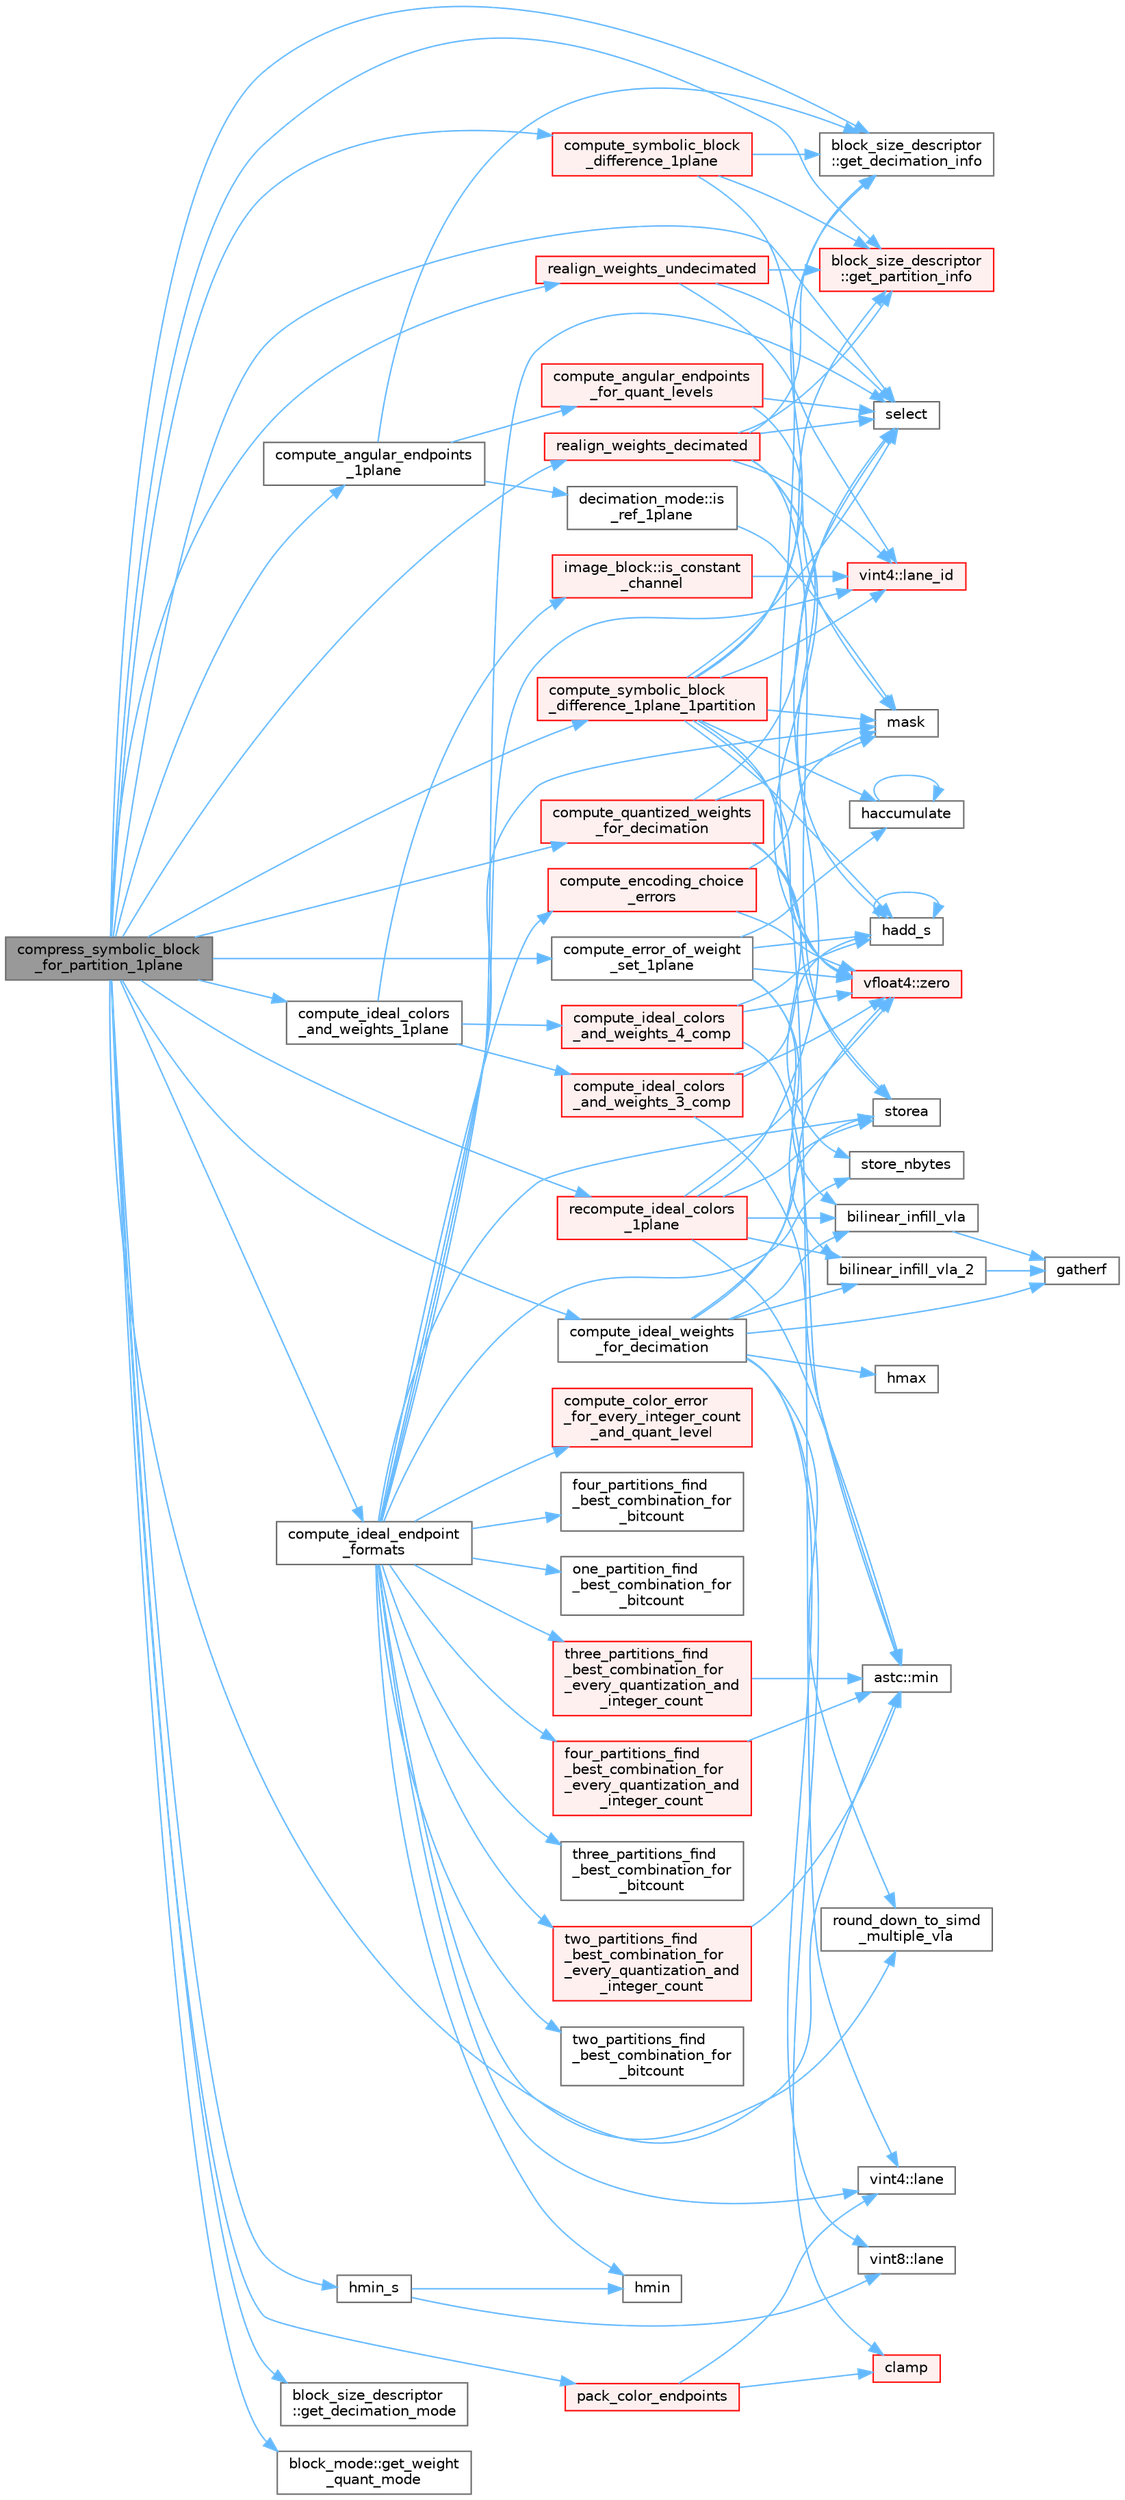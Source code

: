 digraph "compress_symbolic_block_for_partition_1plane"
{
 // LATEX_PDF_SIZE
  bgcolor="transparent";
  edge [fontname=Helvetica,fontsize=10,labelfontname=Helvetica,labelfontsize=10];
  node [fontname=Helvetica,fontsize=10,shape=box,height=0.2,width=0.4];
  rankdir="LR";
  Node1 [id="Node000001",label="compress_symbolic_block\l_for_partition_1plane",height=0.2,width=0.4,color="gray40", fillcolor="grey60", style="filled", fontcolor="black",tooltip="Compress a block using a chosen partitioning and 1 plane of weights."];
  Node1 -> Node2 [id="edge1_Node000001_Node000002",color="steelblue1",style="solid",tooltip=" "];
  Node2 [id="Node000002",label="compute_angular_endpoints\l_1plane",height=0.2,width=0.4,color="grey40", fillcolor="white", style="filled",URL="$astcenc__weight__align_8cpp.html#af1b151d02c3af92eb002dc7172111233",tooltip="Compute the angular endpoints for one plane for each block mode."];
  Node2 -> Node3 [id="edge2_Node000002_Node000003",color="steelblue1",style="solid",tooltip=" "];
  Node3 [id="Node000003",label="compute_angular_endpoints\l_for_quant_levels",height=0.2,width=0.4,color="red", fillcolor="#FFF0F0", style="filled",URL="$astcenc__weight__align_8cpp.html#a52f057b7da5fc35adac361b3696ac963",tooltip="The main function for the angular algorithm."];
  Node3 -> Node19 [id="edge3_Node000003_Node000019",color="steelblue1",style="solid",tooltip=" "];
  Node19 [id="Node000019",label="mask",height=0.2,width=0.4,color="grey40", fillcolor="white", style="filled",URL="$astcenc__vecmathlib__avx2__8_8h.html#ad922a3ed6098767968916265154b6f82",tooltip="Return a 8-bit mask code indicating mask status."];
  Node3 -> Node11 [id="edge4_Node000003_Node000011",color="steelblue1",style="solid",tooltip=" "];
  Node11 [id="Node000011",label="select",height=0.2,width=0.4,color="grey40", fillcolor="white", style="filled",URL="$astcenc__vecmathlib__avx2__8_8h.html#a844ab5b69b84569f033be33bf5fb9fbc",tooltip="Return lanes from b if cond is set, else a."];
  Node2 -> Node25 [id="edge5_Node000002_Node000025",color="steelblue1",style="solid",tooltip=" "];
  Node25 [id="Node000025",label="block_size_descriptor\l::get_decimation_info",height=0.2,width=0.4,color="grey40", fillcolor="white", style="filled",URL="$structblock__size__descriptor.html#a688445f2f90b13188372d812baf8e02d",tooltip="Get the decimation info structure for index decimation_mode."];
  Node2 -> Node26 [id="edge6_Node000002_Node000026",color="steelblue1",style="solid",tooltip=" "];
  Node26 [id="Node000026",label="decimation_mode::is\l_ref_1plane",height=0.2,width=0.4,color="grey40", fillcolor="white", style="filled",URL="$structdecimation__mode.html#ad3899521e22d446efacfceb12f264d4f",tooltip="Test if this mode is active below a given 1 plane weight quant (inclusive)."];
  Node26 -> Node19 [id="edge7_Node000026_Node000019",color="steelblue1",style="solid",tooltip=" "];
  Node1 -> Node27 [id="edge8_Node000001_Node000027",color="steelblue1",style="solid",tooltip=" "];
  Node27 [id="Node000027",label="compute_error_of_weight\l_set_1plane",height=0.2,width=0.4,color="grey40", fillcolor="white", style="filled",URL="$astcenc__ideal__endpoints__and__weights_8cpp.html#aa4077e6408620eefddd42b7e159dc93c",tooltip="Compute the error of a decimated weight set for 1 plane."];
  Node27 -> Node28 [id="edge9_Node000027_Node000028",color="steelblue1",style="solid",tooltip=" "];
  Node28 [id="Node000028",label="bilinear_infill_vla",height=0.2,width=0.4,color="grey40", fillcolor="white", style="filled",URL="$astcenc__ideal__endpoints__and__weights_8cpp.html#a617a8dec1d2168023a84f5c0fa1c20ca",tooltip="Functions for computing color endpoints and texel weights."];
  Node28 -> Node29 [id="edge10_Node000028_Node000029",color="steelblue1",style="solid",tooltip=" "];
  Node29 [id="Node000029",label="gatherf",height=0.2,width=0.4,color="grey40", fillcolor="white", style="filled",URL="$astcenc__vecmathlib__avx2__8_8h.html#aae2f99eb48f3cde0f4739b894e8ca29f",tooltip="Load a vector of gathered results from an array;"];
  Node27 -> Node30 [id="edge11_Node000027_Node000030",color="steelblue1",style="solid",tooltip=" "];
  Node30 [id="Node000030",label="bilinear_infill_vla_2",height=0.2,width=0.4,color="grey40", fillcolor="white", style="filled",URL="$astcenc__ideal__endpoints__and__weights_8cpp.html#a84286bd889620da3be77539ddfdf3b45",tooltip="Compute the infilled weight for N texel indices in a decimated grid."];
  Node30 -> Node29 [id="edge12_Node000030_Node000029",color="steelblue1",style="solid",tooltip=" "];
  Node27 -> Node31 [id="edge13_Node000027_Node000031",color="steelblue1",style="solid",tooltip=" "];
  Node31 [id="Node000031",label="haccumulate",height=0.2,width=0.4,color="grey40", fillcolor="white", style="filled",URL="$astcenc__vecmathlib__avx2__8_8h.html#aaa291a197219a09a2e1103aec6945b3c",tooltip="Accumulate lane-wise sums for a vector, folded 4-wide."];
  Node31 -> Node31 [id="edge14_Node000031_Node000031",color="steelblue1",style="solid",tooltip=" "];
  Node27 -> Node32 [id="edge15_Node000027_Node000032",color="steelblue1",style="solid",tooltip=" "];
  Node32 [id="Node000032",label="hadd_s",height=0.2,width=0.4,color="grey40", fillcolor="white", style="filled",URL="$astcenc__vecmathlib__avx2__8_8h.html#aacd26478e4fe1f97a5d47e8adaacc898",tooltip="Return the horizontal sum of a vector."];
  Node32 -> Node32 [id="edge16_Node000032_Node000032",color="steelblue1",style="solid",tooltip=" "];
  Node27 -> Node14 [id="edge17_Node000027_Node000014",color="steelblue1",style="solid",tooltip=" "];
  Node14 [id="Node000014",label="vfloat4::zero",height=0.2,width=0.4,color="red", fillcolor="#FFF0F0", style="filled",URL="$structvfloat4.html#a04b5f338012dab6be0b2bd7910fcbcae",tooltip="Factory that returns a vector of zeros."];
  Node1 -> Node33 [id="edge18_Node000001_Node000033",color="steelblue1",style="solid",tooltip=" "];
  Node33 [id="Node000033",label="compute_ideal_colors\l_and_weights_1plane",height=0.2,width=0.4,color="grey40", fillcolor="white", style="filled",URL="$astcenc__ideal__endpoints__and__weights_8cpp.html#afa8cab65d4b6f0cbece52eec38aed523",tooltip="Compute ideal endpoint colors and weights for 1 plane of weights."];
  Node33 -> Node34 [id="edge19_Node000033_Node000034",color="steelblue1",style="solid",tooltip=" "];
  Node34 [id="Node000034",label="compute_ideal_colors\l_and_weights_3_comp",height=0.2,width=0.4,color="red", fillcolor="#FFF0F0", style="filled",URL="$astcenc__ideal__endpoints__and__weights_8cpp.html#a7ec20ff2556f6357cc0754c13e841262",tooltip="Compute the ideal endpoints and weights for 3 color components."];
  Node34 -> Node32 [id="edge20_Node000034_Node000032",color="steelblue1",style="solid",tooltip=" "];
  Node34 -> Node51 [id="edge21_Node000034_Node000051",color="steelblue1",style="solid",tooltip=" "];
  Node51 [id="Node000051",label="astc::min",height=0.2,width=0.4,color="grey40", fillcolor="white", style="filled",URL="$namespaceastc.html#af78c0d31374aa9923633a3a2abf8d738",tooltip="Return the minimum of two values."];
  Node34 -> Node14 [id="edge22_Node000034_Node000014",color="steelblue1",style="solid",tooltip=" "];
  Node33 -> Node56 [id="edge23_Node000033_Node000056",color="steelblue1",style="solid",tooltip=" "];
  Node56 [id="Node000056",label="compute_ideal_colors\l_and_weights_4_comp",height=0.2,width=0.4,color="red", fillcolor="#FFF0F0", style="filled",URL="$astcenc__ideal__endpoints__and__weights_8cpp.html#a08aebec57ada3441207dce6a7a02797e",tooltip="Compute the ideal endpoints and weights for 4 color components."];
  Node56 -> Node32 [id="edge24_Node000056_Node000032",color="steelblue1",style="solid",tooltip=" "];
  Node56 -> Node51 [id="edge25_Node000056_Node000051",color="steelblue1",style="solid",tooltip=" "];
  Node56 -> Node14 [id="edge26_Node000056_Node000014",color="steelblue1",style="solid",tooltip=" "];
  Node33 -> Node61 [id="edge27_Node000033_Node000061",color="steelblue1",style="solid",tooltip=" "];
  Node61 [id="Node000061",label="image_block::is_constant\l_channel",height=0.2,width=0.4,color="red", fillcolor="#FFF0F0", style="filled",URL="$structimage__block.html#ae3c0735355d378591db6cb7a011e381a",tooltip="Test if a single color channel is constant across the block."];
  Node61 -> Node39 [id="edge28_Node000061_Node000039",color="steelblue1",style="solid",tooltip=" "];
  Node39 [id="Node000039",label="vint4::lane_id",height=0.2,width=0.4,color="red", fillcolor="#FFF0F0", style="filled",URL="$structvint4.html#a21e3d111e37da1aaaeb5ba21a831c863",tooltip="Factory that returns a vector containing the lane IDs."];
  Node1 -> Node63 [id="edge29_Node000001_Node000063",color="steelblue1",style="solid",tooltip=" "];
  Node63 [id="Node000063",label="compute_ideal_endpoint\l_formats",height=0.2,width=0.4,color="grey40", fillcolor="white", style="filled",URL="$astcenc__pick__best__endpoint__format_8cpp.html#a81c7b68e8c7b82a5ff718f21bd4f3c35",tooltip="Identify, for each mode, which set of color endpoint produces the best result."];
  Node63 -> Node64 [id="edge30_Node000063_Node000064",color="steelblue1",style="solid",tooltip=" "];
  Node64 [id="Node000064",label="compute_color_error\l_for_every_integer_count\l_and_quant_level",height=0.2,width=0.4,color="red", fillcolor="#FFF0F0", style="filled",URL="$astcenc__pick__best__endpoint__format_8cpp.html#a163a7d0cf020b6f86049745807912ec1",tooltip="For a given partition compute the error for every endpoint integer count and quant level."];
  Node63 -> Node72 [id="edge31_Node000063_Node000072",color="steelblue1",style="solid",tooltip=" "];
  Node72 [id="Node000072",label="compute_encoding_choice\l_errors",height=0.2,width=0.4,color="red", fillcolor="#FFF0F0", style="filled",URL="$astcenc__pick__best__endpoint__format_8cpp.html#affc96d3eeffef962cd64307bf0b85590",tooltip="For a given set of input colors and partitioning determine endpoint encode errors."];
  Node72 -> Node19 [id="edge32_Node000072_Node000019",color="steelblue1",style="solid",tooltip=" "];
  Node72 -> Node14 [id="edge33_Node000072_Node000014",color="steelblue1",style="solid",tooltip=" "];
  Node63 -> Node77 [id="edge34_Node000063_Node000077",color="steelblue1",style="solid",tooltip=" "];
  Node77 [id="Node000077",label="four_partitions_find\l_best_combination_for\l_bitcount",height=0.2,width=0.4,color="grey40", fillcolor="white", style="filled",URL="$astcenc__pick__best__endpoint__format_8cpp.html#aa54b7e3566c1445d292b8ff7cf6f5e28",tooltip="For 4 partitions compute the best format and quantization for a given bit count."];
  Node63 -> Node78 [id="edge35_Node000063_Node000078",color="steelblue1",style="solid",tooltip=" "];
  Node78 [id="Node000078",label="four_partitions_find\l_best_combination_for\l_every_quantization_and\l_integer_count",height=0.2,width=0.4,color="red", fillcolor="#FFF0F0", style="filled",URL="$astcenc__pick__best__endpoint__format_8cpp.html#a806d3ce88e28226224c6b929b69f2fda",tooltip="For 4 partitions compute the best format combinations for every pair of quant mode and integer count."];
  Node78 -> Node51 [id="edge36_Node000078_Node000051",color="steelblue1",style="solid",tooltip=" "];
  Node63 -> Node70 [id="edge37_Node000063_Node000070",color="steelblue1",style="solid",tooltip=" "];
  Node70 [id="Node000070",label="hmin",height=0.2,width=0.4,color="grey40", fillcolor="white", style="filled",URL="$astcenc__vecmathlib__avx2__8_8h.html#ae7ff255b24f24f8d2a31e6849f4b1250",tooltip="Return the horizontal minimum of a vector."];
  Node63 -> Node49 [id="edge38_Node000063_Node000049",color="steelblue1",style="solid",tooltip=" "];
  Node49 [id="Node000049",label="vint4::lane",height=0.2,width=0.4,color="grey40", fillcolor="white", style="filled",URL="$structvint4.html#a01e3f7debf73dc6c757fa36d585c9d17",tooltip="Get the scalar from a single lane."];
  Node63 -> Node39 [id="edge39_Node000063_Node000039",color="steelblue1",style="solid",tooltip=" "];
  Node63 -> Node19 [id="edge40_Node000063_Node000019",color="steelblue1",style="solid",tooltip=" "];
  Node63 -> Node79 [id="edge41_Node000063_Node000079",color="steelblue1",style="solid",tooltip=" "];
  Node79 [id="Node000079",label="one_partition_find\l_best_combination_for\l_bitcount",height=0.2,width=0.4,color="grey40", fillcolor="white", style="filled",URL="$astcenc__pick__best__endpoint__format_8cpp.html#a4a0bf4253790d6b09132c02f57fcbe32",tooltip="For one partition compute the best format and quantization for a given bit count."];
  Node63 -> Node80 [id="edge42_Node000063_Node000080",color="steelblue1",style="solid",tooltip=" "];
  Node80 [id="Node000080",label="round_down_to_simd\l_multiple_vla",height=0.2,width=0.4,color="grey40", fillcolor="white", style="filled",URL="$astcenc__vecmathlib_8h.html#a63b1ecd0244123ff734e6791e33bf9ca",tooltip="Round a count down to the largest multiple of the SIMD width."];
  Node63 -> Node11 [id="edge43_Node000063_Node000011",color="steelblue1",style="solid",tooltip=" "];
  Node63 -> Node81 [id="edge44_Node000063_Node000081",color="steelblue1",style="solid",tooltip=" "];
  Node81 [id="Node000081",label="store_nbytes",height=0.2,width=0.4,color="grey40", fillcolor="white", style="filled",URL="$astcenc__vecmathlib__avx2__8_8h.html#ac55f9ffdc41bee5d274cb6433809fefc",tooltip="Store lowest N (vector width) bytes into an unaligned address."];
  Node63 -> Node13 [id="edge45_Node000063_Node000013",color="steelblue1",style="solid",tooltip=" "];
  Node13 [id="Node000013",label="storea",height=0.2,width=0.4,color="grey40", fillcolor="white", style="filled",URL="$astcenc__vecmathlib__avx2__8_8h.html#ad4c0a7bde35d6fe9c54531e1e0652f4a",tooltip="Store a vector to a 16B aligned memory address."];
  Node63 -> Node82 [id="edge46_Node000063_Node000082",color="steelblue1",style="solid",tooltip=" "];
  Node82 [id="Node000082",label="three_partitions_find\l_best_combination_for\l_bitcount",height=0.2,width=0.4,color="grey40", fillcolor="white", style="filled",URL="$astcenc__pick__best__endpoint__format_8cpp.html#a7681b157ce5786accf05034e1facbdbe",tooltip="For 3 partitions compute the best format and quantization for a given bit count."];
  Node63 -> Node83 [id="edge47_Node000063_Node000083",color="steelblue1",style="solid",tooltip=" "];
  Node83 [id="Node000083",label="three_partitions_find\l_best_combination_for\l_every_quantization_and\l_integer_count",height=0.2,width=0.4,color="red", fillcolor="#FFF0F0", style="filled",URL="$astcenc__pick__best__endpoint__format_8cpp.html#ab08ff5ed53a05a876dc8e90c05aeef72",tooltip="For 3 partitions compute the best format combinations for every pair of quant mode and integer count."];
  Node83 -> Node51 [id="edge48_Node000083_Node000051",color="steelblue1",style="solid",tooltip=" "];
  Node63 -> Node84 [id="edge49_Node000063_Node000084",color="steelblue1",style="solid",tooltip=" "];
  Node84 [id="Node000084",label="two_partitions_find\l_best_combination_for\l_bitcount",height=0.2,width=0.4,color="grey40", fillcolor="white", style="filled",URL="$astcenc__pick__best__endpoint__format_8cpp.html#a5c74518d7a68796ba962179901f805ae",tooltip="For 2 partitions compute the best format and quantization for a given bit count."];
  Node63 -> Node85 [id="edge50_Node000063_Node000085",color="steelblue1",style="solid",tooltip=" "];
  Node85 [id="Node000085",label="two_partitions_find\l_best_combination_for\l_every_quantization_and\l_integer_count",height=0.2,width=0.4,color="red", fillcolor="#FFF0F0", style="filled",URL="$astcenc__pick__best__endpoint__format_8cpp.html#ac317754d4bbd795d6f29b331883e8eb3",tooltip="For 2 partitions compute the best format combinations for every pair of quant mode and integer count."];
  Node85 -> Node51 [id="edge51_Node000085_Node000051",color="steelblue1",style="solid",tooltip=" "];
  Node1 -> Node86 [id="edge52_Node000001_Node000086",color="steelblue1",style="solid",tooltip=" "];
  Node86 [id="Node000086",label="compute_ideal_weights\l_for_decimation",height=0.2,width=0.4,color="grey40", fillcolor="white", style="filled",URL="$astcenc__ideal__endpoints__and__weights_8cpp.html#ae1b4e922c67d5349fc849709ca08178f",tooltip="Compute the optimal unquantized weights for a decimation table."];
  Node86 -> Node28 [id="edge53_Node000086_Node000028",color="steelblue1",style="solid",tooltip=" "];
  Node86 -> Node30 [id="edge54_Node000086_Node000030",color="steelblue1",style="solid",tooltip=" "];
  Node86 -> Node87 [id="edge55_Node000086_Node000087",color="steelblue1",style="solid",tooltip=" "];
  Node87 [id="Node000087",label="clamp",height=0.2,width=0.4,color="red", fillcolor="#FFF0F0", style="filled",URL="$astcenc__vecmathlib__avx2__8_8h.html#ae91c0bb0ebd82ed2a7fa7aa915f6e76e",tooltip="Return the clamped value between min and max."];
  Node86 -> Node29 [id="edge56_Node000086_Node000029",color="steelblue1",style="solid",tooltip=" "];
  Node86 -> Node66 [id="edge57_Node000086_Node000066",color="steelblue1",style="solid",tooltip=" "];
  Node66 [id="Node000066",label="hmax",height=0.2,width=0.4,color="grey40", fillcolor="white", style="filled",URL="$astcenc__vecmathlib__avx2__8_8h.html#a516a2f0d872381b8c7c047845a90c9a3",tooltip="Return the horizontal maximum of a vector."];
  Node86 -> Node67 [id="edge58_Node000086_Node000067",color="steelblue1",style="solid",tooltip=" "];
  Node67 [id="Node000067",label="vint8::lane",height=0.2,width=0.4,color="grey40", fillcolor="white", style="filled",URL="$structvint8.html#a2e1f0c785f4899e1b7912f2580b9f77c",tooltip="Get the scalar from a single lane."];
  Node86 -> Node80 [id="edge59_Node000086_Node000080",color="steelblue1",style="solid",tooltip=" "];
  Node86 -> Node13 [id="edge60_Node000086_Node000013",color="steelblue1",style="solid",tooltip=" "];
  Node86 -> Node14 [id="edge61_Node000086_Node000014",color="steelblue1",style="solid",tooltip=" "];
  Node1 -> Node88 [id="edge62_Node000001_Node000088",color="steelblue1",style="solid",tooltip=" "];
  Node88 [id="Node000088",label="compute_quantized_weights\l_for_decimation",height=0.2,width=0.4,color="red", fillcolor="#FFF0F0", style="filled",URL="$astcenc__ideal__endpoints__and__weights_8cpp.html#af42cf444db5f16e2ed4fb642acf81f4a",tooltip="Compute the optimal quantized weights for a decimation table."];
  Node88 -> Node19 [id="edge63_Node000088_Node000019",color="steelblue1",style="solid",tooltip=" "];
  Node88 -> Node11 [id="edge64_Node000088_Node000011",color="steelblue1",style="solid",tooltip=" "];
  Node88 -> Node81 [id="edge65_Node000088_Node000081",color="steelblue1",style="solid",tooltip=" "];
  Node88 -> Node13 [id="edge66_Node000088_Node000013",color="steelblue1",style="solid",tooltip=" "];
  Node1 -> Node96 [id="edge67_Node000001_Node000096",color="steelblue1",style="solid",tooltip=" "];
  Node96 [id="Node000096",label="compute_symbolic_block\l_difference_1plane",height=0.2,width=0.4,color="red", fillcolor="#FFF0F0", style="filled",URL="$astcenc__decompress__symbolic_8cpp.html#a0541138e65930f39f6caba517e76dfe4",tooltip="Compute the error between a symbolic block and the original input data."];
  Node96 -> Node25 [id="edge68_Node000096_Node000025",color="steelblue1",style="solid",tooltip=" "];
  Node96 -> Node98 [id="edge69_Node000096_Node000098",color="steelblue1",style="solid",tooltip=" "];
  Node98 [id="Node000098",label="block_size_descriptor\l::get_partition_info",height=0.2,width=0.4,color="red", fillcolor="#FFF0F0", style="filled",URL="$structblock__size__descriptor.html#aa9dfc7b23c8b5e6c71e956e2e39fff74",tooltip="Get the partition info structure for a given partition count and seed."];
  Node96 -> Node14 [id="edge70_Node000096_Node000014",color="steelblue1",style="solid",tooltip=" "];
  Node1 -> Node129 [id="edge71_Node000001_Node000129",color="steelblue1",style="solid",tooltip=" "];
  Node129 [id="Node000129",label="compute_symbolic_block\l_difference_1plane_1partition",height=0.2,width=0.4,color="red", fillcolor="#FFF0F0", style="filled",URL="$astcenc__decompress__symbolic_8cpp.html#aff8e27acd948a9cc5631d99c80906b2f",tooltip="Compute the error between a symbolic block and the original input data."];
  Node129 -> Node25 [id="edge72_Node000129_Node000025",color="steelblue1",style="solid",tooltip=" "];
  Node129 -> Node98 [id="edge73_Node000129_Node000098",color="steelblue1",style="solid",tooltip=" "];
  Node129 -> Node31 [id="edge74_Node000129_Node000031",color="steelblue1",style="solid",tooltip=" "];
  Node129 -> Node32 [id="edge75_Node000129_Node000032",color="steelblue1",style="solid",tooltip=" "];
  Node129 -> Node49 [id="edge76_Node000129_Node000049",color="steelblue1",style="solid",tooltip=" "];
  Node129 -> Node39 [id="edge77_Node000129_Node000039",color="steelblue1",style="solid",tooltip=" "];
  Node129 -> Node19 [id="edge78_Node000129_Node000019",color="steelblue1",style="solid",tooltip=" "];
  Node129 -> Node11 [id="edge79_Node000129_Node000011",color="steelblue1",style="solid",tooltip=" "];
  Node129 -> Node14 [id="edge80_Node000129_Node000014",color="steelblue1",style="solid",tooltip=" "];
  Node1 -> Node25 [id="edge81_Node000001_Node000025",color="steelblue1",style="solid",tooltip=" "];
  Node1 -> Node132 [id="edge82_Node000001_Node000132",color="steelblue1",style="solid",tooltip=" "];
  Node132 [id="Node000132",label="block_size_descriptor\l::get_decimation_mode",height=0.2,width=0.4,color="grey40", fillcolor="white", style="filled",URL="$structblock__size__descriptor.html#aef601af82748a14a8826e94f5e1b4184",tooltip="Get the decimation mode structure for index decimation_mode."];
  Node1 -> Node98 [id="edge83_Node000001_Node000098",color="steelblue1",style="solid",tooltip=" "];
  Node1 -> Node133 [id="edge84_Node000001_Node000133",color="steelblue1",style="solid",tooltip=" "];
  Node133 [id="Node000133",label="block_mode::get_weight\l_quant_mode",height=0.2,width=0.4,color="grey40", fillcolor="white", style="filled",URL="$structblock__mode.html#a760578093fb16da4932bc26d2d5c1837",tooltip="Get the weight quantization used by this block mode."];
  Node1 -> Node134 [id="edge85_Node000001_Node000134",color="steelblue1",style="solid",tooltip=" "];
  Node134 [id="Node000134",label="hmin_s",height=0.2,width=0.4,color="grey40", fillcolor="white", style="filled",URL="$astcenc__vecmathlib__avx2__8_8h.html#a5618d81f875c0158284ccc9923d83dab",tooltip="Return the horizontal minimum of a vector."];
  Node134 -> Node70 [id="edge86_Node000134_Node000070",color="steelblue1",style="solid",tooltip=" "];
  Node134 -> Node67 [id="edge87_Node000134_Node000067",color="steelblue1",style="solid",tooltip=" "];
  Node1 -> Node51 [id="edge88_Node000001_Node000051",color="steelblue1",style="solid",tooltip=" "];
  Node1 -> Node135 [id="edge89_Node000001_Node000135",color="steelblue1",style="solid",tooltip=" "];
  Node135 [id="Node000135",label="pack_color_endpoints",height=0.2,width=0.4,color="red", fillcolor="#FFF0F0", style="filled",URL="$astcenc__color__quantize_8cpp.html#ab9f9b564c57688af1f8fc1d9e000af81",tooltip="Pack a single pair of color endpoints as effectively as possible."];
  Node135 -> Node87 [id="edge90_Node000135_Node000087",color="steelblue1",style="solid",tooltip=" "];
  Node135 -> Node49 [id="edge91_Node000135_Node000049",color="steelblue1",style="solid",tooltip=" "];
  Node1 -> Node165 [id="edge92_Node000001_Node000165",color="steelblue1",style="solid",tooltip=" "];
  Node165 [id="Node000165",label="realign_weights_decimated",height=0.2,width=0.4,color="red", fillcolor="#FFF0F0", style="filled",URL="$astcenc__compress__symbolic_8cpp.html#af80747ee43aa6fda579161376205c294",tooltip="Attempt to improve weights given a chosen configuration."];
  Node165 -> Node25 [id="edge93_Node000165_Node000025",color="steelblue1",style="solid",tooltip=" "];
  Node165 -> Node98 [id="edge94_Node000165_Node000098",color="steelblue1",style="solid",tooltip=" "];
  Node165 -> Node32 [id="edge95_Node000165_Node000032",color="steelblue1",style="solid",tooltip=" "];
  Node165 -> Node39 [id="edge96_Node000165_Node000039",color="steelblue1",style="solid",tooltip=" "];
  Node165 -> Node11 [id="edge97_Node000165_Node000011",color="steelblue1",style="solid",tooltip=" "];
  Node165 -> Node13 [id="edge98_Node000165_Node000013",color="steelblue1",style="solid",tooltip=" "];
  Node165 -> Node14 [id="edge99_Node000165_Node000014",color="steelblue1",style="solid",tooltip=" "];
  Node1 -> Node166 [id="edge100_Node000001_Node000166",color="steelblue1",style="solid",tooltip=" "];
  Node166 [id="Node000166",label="realign_weights_undecimated",height=0.2,width=0.4,color="red", fillcolor="#FFF0F0", style="filled",URL="$astcenc__compress__symbolic_8cpp.html#a91e5fa530ba0e492b85132e416a5ddf4",tooltip="Attempt to improve weights given a chosen configuration."];
  Node166 -> Node98 [id="edge101_Node000166_Node000098",color="steelblue1",style="solid",tooltip=" "];
  Node166 -> Node39 [id="edge102_Node000166_Node000039",color="steelblue1",style="solid",tooltip=" "];
  Node166 -> Node11 [id="edge103_Node000166_Node000011",color="steelblue1",style="solid",tooltip=" "];
  Node1 -> Node167 [id="edge104_Node000001_Node000167",color="steelblue1",style="solid",tooltip=" "];
  Node167 [id="Node000167",label="recompute_ideal_colors\l_1plane",height=0.2,width=0.4,color="red", fillcolor="#FFF0F0", style="filled",URL="$astcenc__ideal__endpoints__and__weights_8cpp.html#a02bcad94240678ee727ccf2f0fbfb5d3",tooltip="For a given 1 plane weight set recompute the endpoint colors."];
  Node167 -> Node28 [id="edge105_Node000167_Node000028",color="steelblue1",style="solid",tooltip=" "];
  Node167 -> Node30 [id="edge106_Node000167_Node000030",color="steelblue1",style="solid",tooltip=" "];
  Node167 -> Node51 [id="edge107_Node000167_Node000051",color="steelblue1",style="solid",tooltip=" "];
  Node167 -> Node11 [id="edge108_Node000167_Node000011",color="steelblue1",style="solid",tooltip=" "];
  Node167 -> Node13 [id="edge109_Node000167_Node000013",color="steelblue1",style="solid",tooltip=" "];
  Node167 -> Node14 [id="edge110_Node000167_Node000014",color="steelblue1",style="solid",tooltip=" "];
  Node1 -> Node11 [id="edge111_Node000001_Node000011",color="steelblue1",style="solid",tooltip=" "];
}
